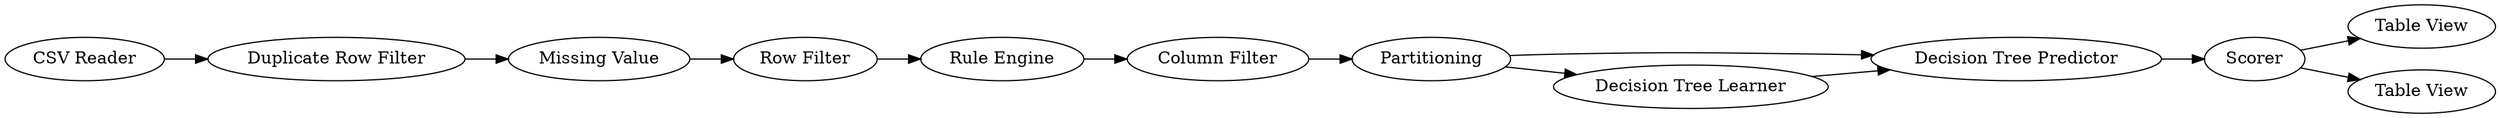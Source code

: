 digraph {
	"-8287334285252689026_10" [label="Duplicate Row Filter"]
	"-8287334285252689026_6" [label=Scorer]
	"-8287334285252689026_12" [label="Row Filter"]
	"-8287334285252689026_7" [label="Column Filter"]
	"-8287334285252689026_11" [label="Missing Value"]
	"-8287334285252689026_8" [label="Table View"]
	"-8287334285252689026_2" [label="Rule Engine"]
	"-8287334285252689026_5" [label="Decision Tree Predictor"]
	"-8287334285252689026_9" [label="Table View"]
	"-8287334285252689026_1" [label="CSV Reader"]
	"-8287334285252689026_3" [label=Partitioning]
	"-8287334285252689026_4" [label="Decision Tree Learner"]
	"-8287334285252689026_11" -> "-8287334285252689026_12"
	"-8287334285252689026_2" -> "-8287334285252689026_7"
	"-8287334285252689026_7" -> "-8287334285252689026_3"
	"-8287334285252689026_3" -> "-8287334285252689026_4"
	"-8287334285252689026_6" -> "-8287334285252689026_9"
	"-8287334285252689026_12" -> "-8287334285252689026_2"
	"-8287334285252689026_4" -> "-8287334285252689026_5"
	"-8287334285252689026_1" -> "-8287334285252689026_10"
	"-8287334285252689026_6" -> "-8287334285252689026_8"
	"-8287334285252689026_3" -> "-8287334285252689026_5"
	"-8287334285252689026_5" -> "-8287334285252689026_6"
	"-8287334285252689026_10" -> "-8287334285252689026_11"
	rankdir=LR
}
